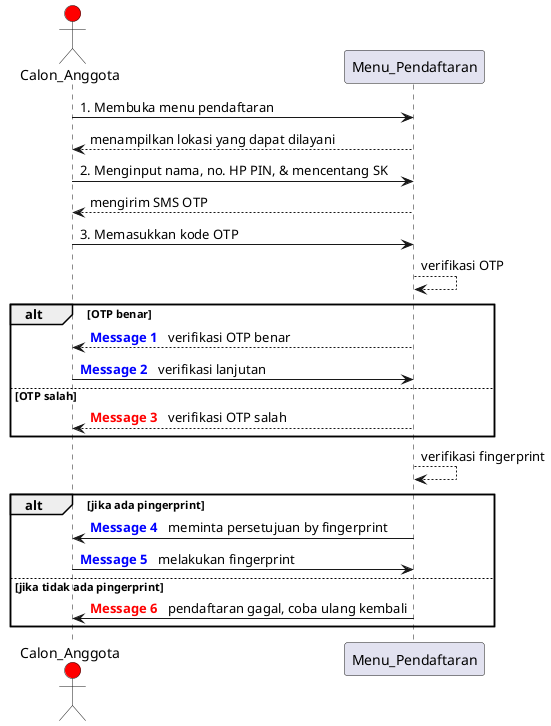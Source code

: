 @startuml pendaftaran
actor Calon_Anggota #red
Calon_Anggota->Menu_Pendaftaran: 1. Membuka menu pendaftaran
Menu_Pendaftaran-->Calon_Anggota: menampilkan lokasi yang dapat dilayani

Calon_Anggota->Menu_Pendaftaran: 2. Menginput nama, no. HP PIN, & mencentang SK
Menu_Pendaftaran-->Calon_Anggota: mengirim SMS OTP

Calon_Anggota->Menu_Pendaftaran: 3. Memasukkan kode OTP
Menu_Pendaftaran-->Menu_Pendaftaran: verifikasi OTP

alt OTP benar
    autonumber 1 "<b>[000]"
    autonumber resume "<font color=blue><b>Message 0  "
    Menu_Pendaftaran-->Calon_Anggota: verifikasi OTP benar
    Calon_Anggota->Menu_Pendaftaran: verifikasi lanjutan
    autonumber stop

else OTP salah
   autonumber 3 "<b>[000]"
   autonumber resume "<font color=red><b>Message 0  "
   Menu_Pendaftaran-->Calon_Anggota: verifikasi OTP salah
   autonumber stop
end 
Menu_Pendaftaran-->Menu_Pendaftaran: verifikasi fingerprint

alt jika ada pingerprint
    autonumber 4 "<b>[000]"
    autonumber resume "<font color=blue><b>Message 0  "
    Menu_Pendaftaran->Calon_Anggota: meminta persetujuan by fingerprint
    Calon_Anggota->Menu_Pendaftaran: melakukan fingerprint
    autonumber stop

else jika tidak ada pingerprint
   autonumber 6 "<b>[000]"
   autonumber resume "<font color=red><b>Message 0  "
   Menu_Pendaftaran->Calon_Anggota: pendaftaran gagal, coba ulang kembali
   autonumber stop

end

@enduml